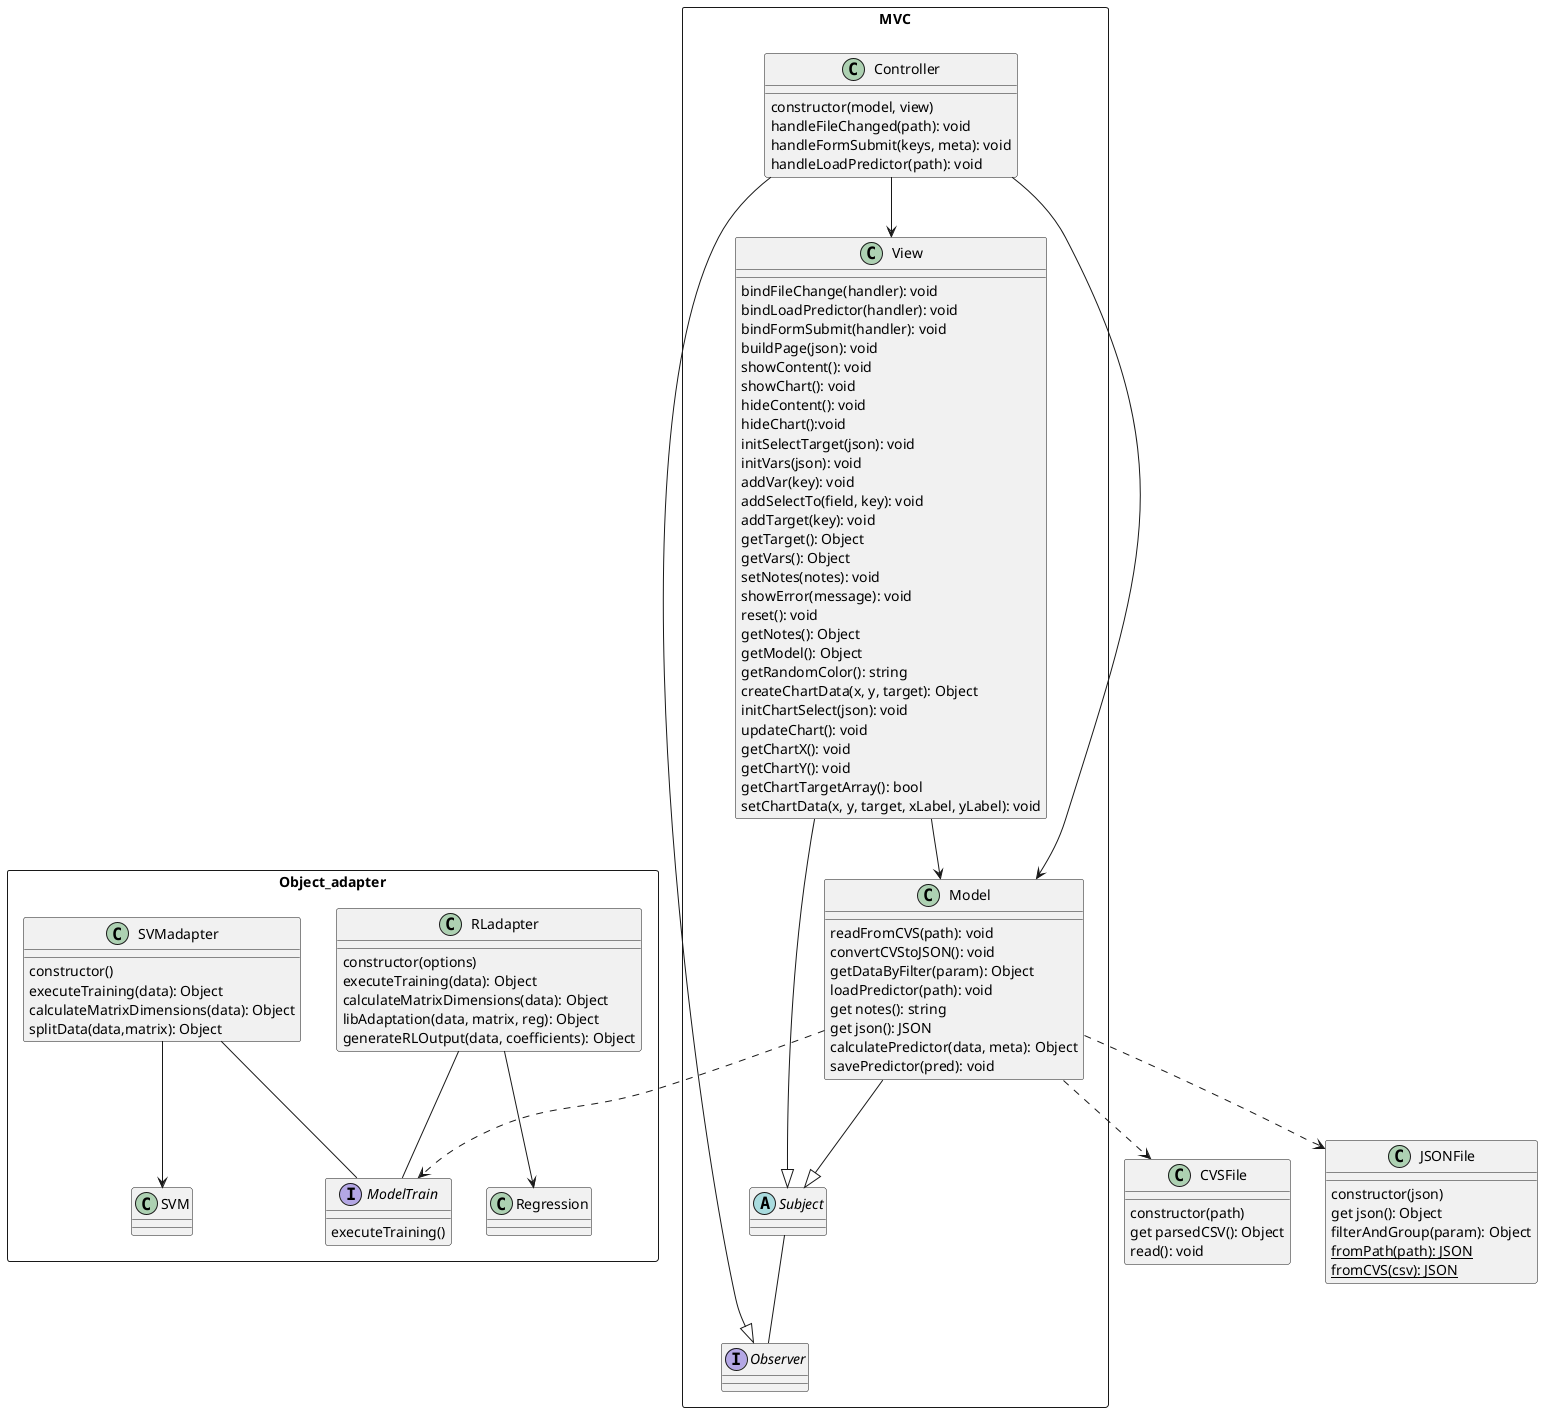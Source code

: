 @startuml

class CVSFile{
    constructor(path)
    get parsedCSV(): Object
    read(): void
}

class JSONFile{
  constructor(json)
  get json(): Object
  filterAndGroup(param): Object
  {static} fromPath(path): JSON
  {static} fromCVS(csv): JSON
}

package Object_adapter <<Rectangle>>{
class RLadapter{
    constructor(options)
    executeTraining(data): Object
    calculateMatrixDimensions(data): Object
    libAdaptation(data, matrix, reg): Object
    generateRLOutput(data, coefficients): Object
}

class SVMadapter{
    constructor()
    executeTraining(data): Object
    calculateMatrixDimensions(data): Object
    splitData(data,matrix): Object
}

class Regression
class SVM


interface ModelTrain
ModelTrain : executeTraining()
}

package MVC <<Rectangle>> {
together {
class Model{
    readFromCVS(path): void
    convertCVStoJSON(): void
    getDataByFilter(param): Object
    loadPredictor(path): void
    get notes(): string
    get json(): JSON
    calculatePredictor(data, meta): Object
    savePredictor(pred): void
}


class Controller{
    constructor(model, view)
    handleFileChanged(path): void
    handleFormSubmit(keys, meta): void
    handleLoadPredictor(path): void
}

class View{
    bindFileChange(handler): void
    bindLoadPredictor(handler): void
    bindFormSubmit(handler): void
    buildPage(json): void
    showContent(): void
    showChart(): void
    hideContent(): void
    hideChart():void
    initSelectTarget(json): void
    initVars(json): void
    addVar(key): void
    addSelectTo(field, key): void
    addTarget(key): void
    getTarget(): Object
    getVars(): Object
    setNotes(notes): void
    showError(message): void
    reset(): void
    getNotes(): Object
    getModel(): Object
    getRandomColor(): string
    createChartData(x, y, target): Object
    initChartSelect(json): void
    updateChart(): void
    getChartX(): void
    getChartY(): void
    getChartTargetArray(): bool
    setChartData(x, y, target, xLabel, yLabel): void
    
}
}

interface Observer
abstract class Subject
}

SVMadapter -- ModelTrain
RLadapter -- ModelTrain

SVMadapter --> SVM
RLadapter --> Regression

Model ..> ModelTrain

Controller --> View
Controller --> Model

Model ..> CVSFile
Model ..> JSONFile

Controller --|> Observer
Subject -- Observer
View --|> Subject
Model --|> Subject
View --> Model

' class MainWindow

@enduml